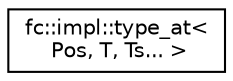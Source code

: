 digraph "Graphical Class Hierarchy"
{
  edge [fontname="Helvetica",fontsize="10",labelfontname="Helvetica",labelfontsize="10"];
  node [fontname="Helvetica",fontsize="10",shape=record];
  rankdir="LR";
  Node0 [label="fc::impl::type_at\<\l Pos, T, Ts... \>",height=0.2,width=0.4,color="black", fillcolor="white", style="filled",URL="$structfc_1_1impl_1_1type__at_3_01_pos_00_01_t_00_01_ts_8_8_8_01_4.html"];
}
